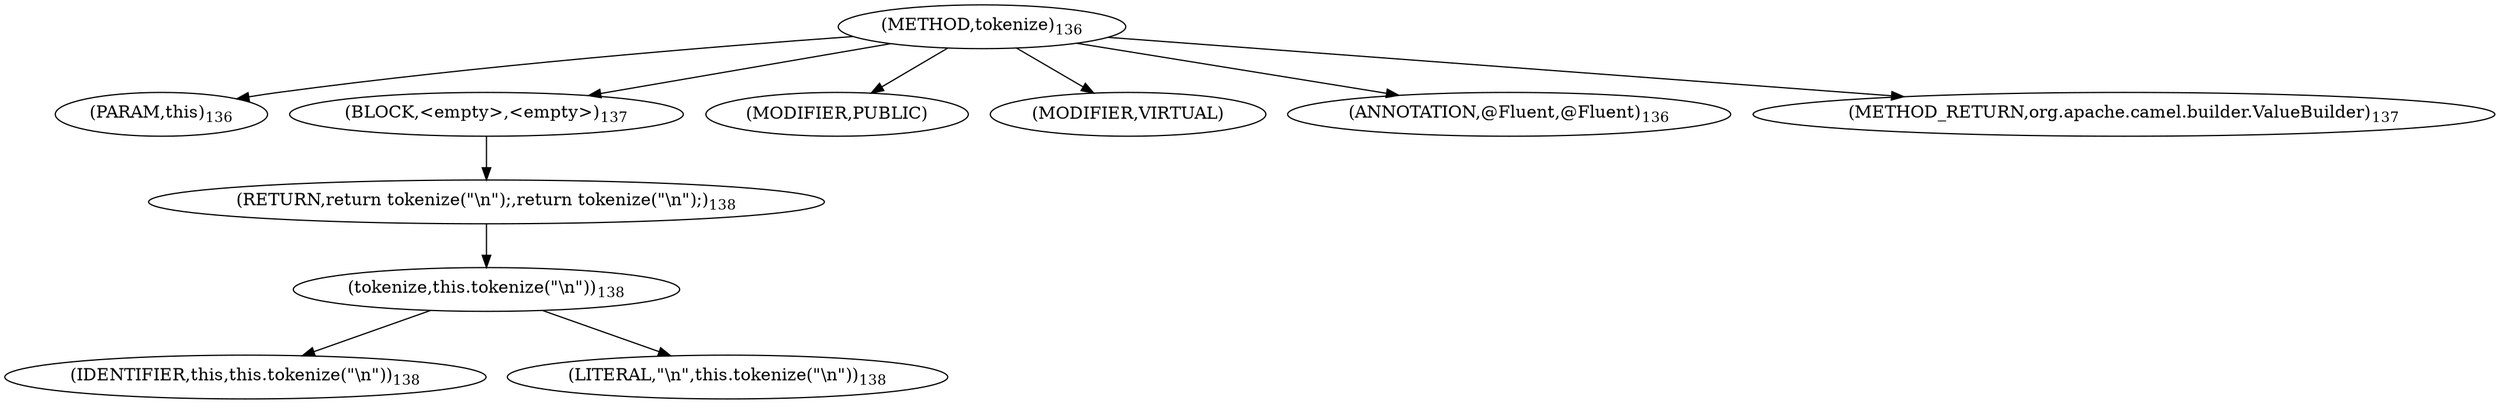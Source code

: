 digraph "tokenize" {  
"374" [label = <(METHOD,tokenize)<SUB>136</SUB>> ]
"37" [label = <(PARAM,this)<SUB>136</SUB>> ]
"375" [label = <(BLOCK,&lt;empty&gt;,&lt;empty&gt;)<SUB>137</SUB>> ]
"376" [label = <(RETURN,return tokenize(&quot;\n&quot;);,return tokenize(&quot;\n&quot;);)<SUB>138</SUB>> ]
"377" [label = <(tokenize,this.tokenize(&quot;\n&quot;))<SUB>138</SUB>> ]
"36" [label = <(IDENTIFIER,this,this.tokenize(&quot;\n&quot;))<SUB>138</SUB>> ]
"378" [label = <(LITERAL,&quot;\n&quot;,this.tokenize(&quot;\n&quot;))<SUB>138</SUB>> ]
"379" [label = <(MODIFIER,PUBLIC)> ]
"380" [label = <(MODIFIER,VIRTUAL)> ]
"381" [label = <(ANNOTATION,@Fluent,@Fluent)<SUB>136</SUB>> ]
"382" [label = <(METHOD_RETURN,org.apache.camel.builder.ValueBuilder)<SUB>137</SUB>> ]
  "374" -> "37" 
  "374" -> "375" 
  "374" -> "379" 
  "374" -> "380" 
  "374" -> "381" 
  "374" -> "382" 
  "375" -> "376" 
  "376" -> "377" 
  "377" -> "36" 
  "377" -> "378" 
}
